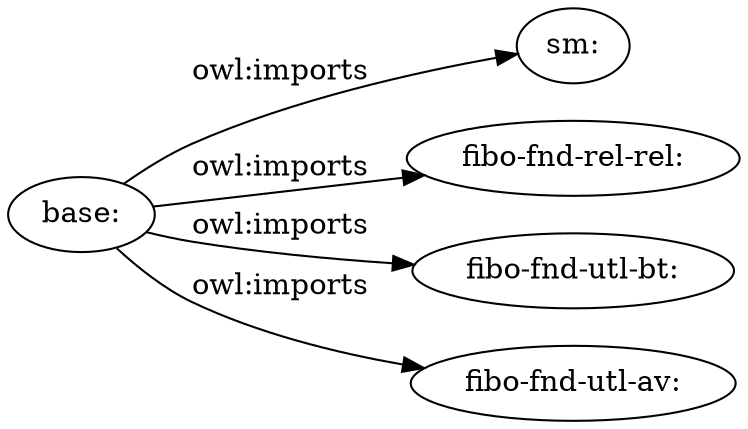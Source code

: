 digraph ar2dtool_diagram { 
rankdir=LR;
size="1501"
	"base:" -> "sm:" [ label = "owl:imports" ];
	"base:" -> "fibo-fnd-rel-rel:" [ label = "owl:imports" ];
	"base:" -> "fibo-fnd-utl-bt:" [ label = "owl:imports" ];
	"base:" -> "fibo-fnd-utl-av:" [ label = "owl:imports" ];

}
